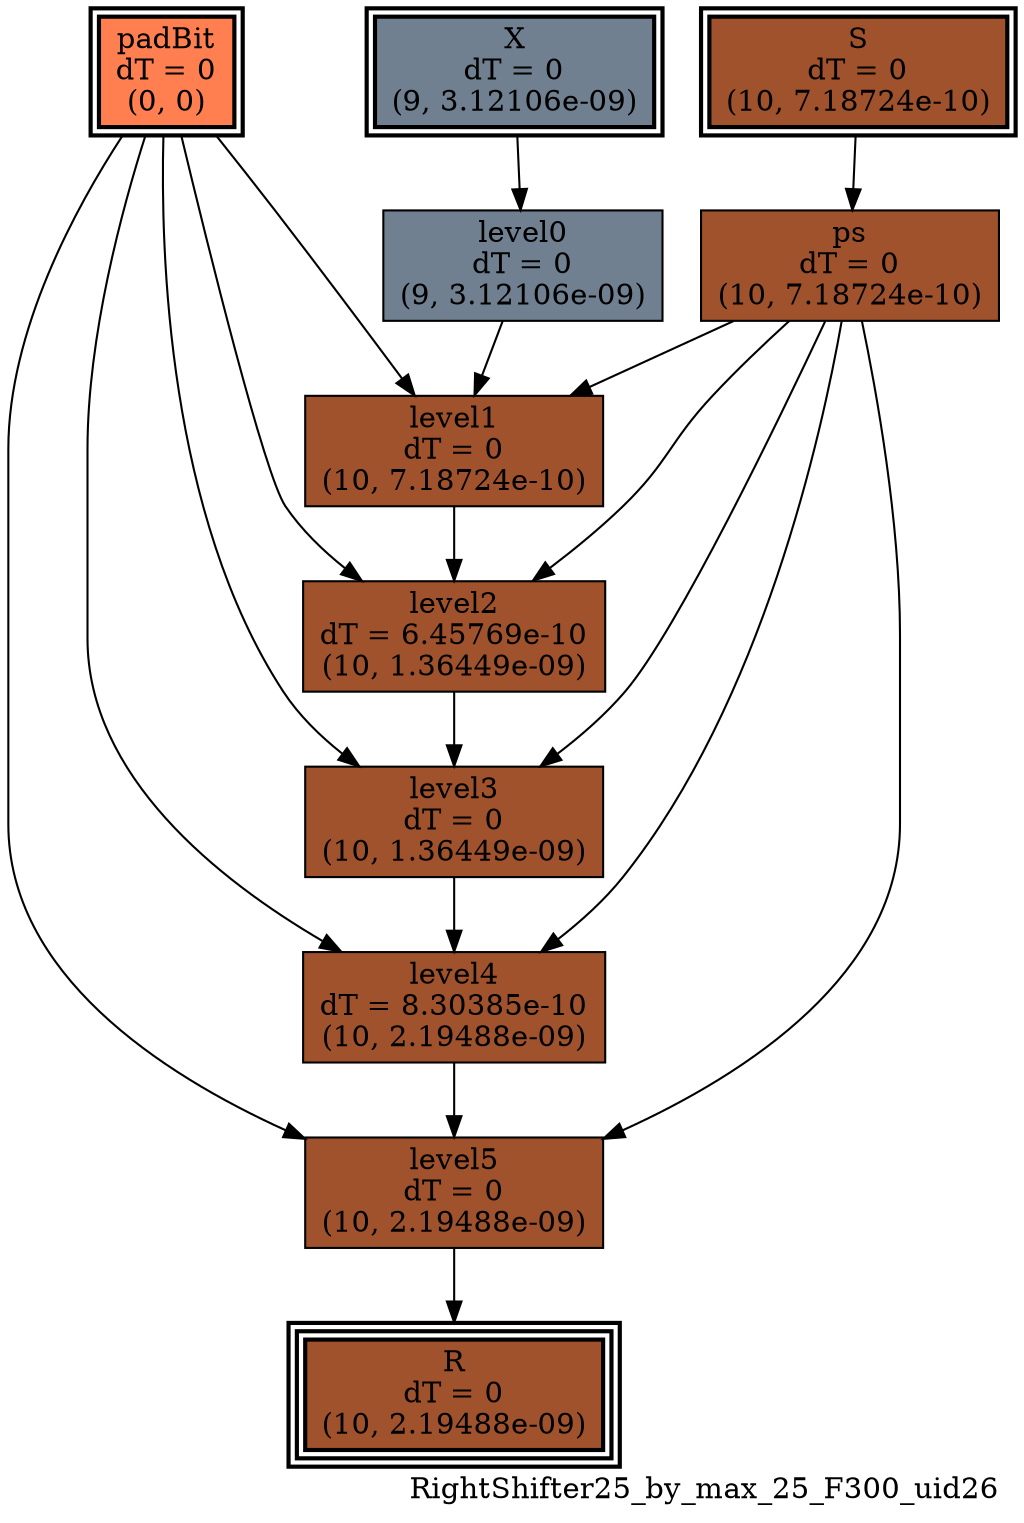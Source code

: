 digraph RightShifter25_by_max_25_F300_uid26
{
	//graph drawing options
	label=RightShifter25_by_max_25_F300_uid26;
	labelloc=bottom;
	labeljust=right;
	ratio=auto;
	nodesep=0.25;
	ranksep=0.5;

	//input/output signals of operator RightShifter25_by_max_25_F300_uid26
	X__RightShifter25_by_max_25_F300_uid26 [ label="X\ndT = 0\n(9, 3.12106e-09)", shape=box, color=black, style="bold, filled", fillcolor=slategray, peripheries=2 ];
	S__RightShifter25_by_max_25_F300_uid26 [ label="S\ndT = 0\n(10, 7.18724e-10)", shape=box, color=black, style="bold, filled", fillcolor=sienna, peripheries=2 ];
	padBit__RightShifter25_by_max_25_F300_uid26 [ label="padBit\ndT = 0\n(0, 0)", shape=box, color=black, style="bold, filled", fillcolor=coral, peripheries=2 ];
	R__RightShifter25_by_max_25_F300_uid26 [ label="R\ndT = 0\n(10, 2.19488e-09)", shape=box, color=black, style="bold, filled", fillcolor=sienna, peripheries=3 ];
	{rank=same X__RightShifter25_by_max_25_F300_uid26, S__RightShifter25_by_max_25_F300_uid26, padBit__RightShifter25_by_max_25_F300_uid26};
	{rank=same R__RightShifter25_by_max_25_F300_uid26};
	//internal signals of operator RightShifter25_by_max_25_F300_uid26
	ps__RightShifter25_by_max_25_F300_uid26 [ label="ps\ndT = 0\n(10, 7.18724e-10)", shape=box, color=black, style=filled, fillcolor=sienna, peripheries=1 ];
	level0__RightShifter25_by_max_25_F300_uid26 [ label="level0\ndT = 0\n(9, 3.12106e-09)", shape=box, color=black, style=filled, fillcolor=slategray, peripheries=1 ];
	level1__RightShifter25_by_max_25_F300_uid26 [ label="level1\ndT = 0\n(10, 7.18724e-10)", shape=box, color=black, style=filled, fillcolor=sienna, peripheries=1 ];
	level2__RightShifter25_by_max_25_F300_uid26 [ label="level2\ndT = 6.45769e-10\n(10, 1.36449e-09)", shape=box, color=black, style=filled, fillcolor=sienna, peripheries=1 ];
	level3__RightShifter25_by_max_25_F300_uid26 [ label="level3\ndT = 0\n(10, 1.36449e-09)", shape=box, color=black, style=filled, fillcolor=sienna, peripheries=1 ];
	level4__RightShifter25_by_max_25_F300_uid26 [ label="level4\ndT = 8.30385e-10\n(10, 2.19488e-09)", shape=box, color=black, style=filled, fillcolor=sienna, peripheries=1 ];
	level5__RightShifter25_by_max_25_F300_uid26 [ label="level5\ndT = 0\n(10, 2.19488e-09)", shape=box, color=black, style=filled, fillcolor=sienna, peripheries=1 ];

	//subcomponents of operator RightShifter25_by_max_25_F300_uid26

	//input and internal signal connections of operator RightShifter25_by_max_25_F300_uid26
	X__RightShifter25_by_max_25_F300_uid26 -> level0__RightShifter25_by_max_25_F300_uid26 [ arrowhead=normal, arrowsize=1.0, arrowtail=normal, color=black, dir=forward  ];
	S__RightShifter25_by_max_25_F300_uid26 -> ps__RightShifter25_by_max_25_F300_uid26 [ arrowhead=normal, arrowsize=1.0, arrowtail=normal, color=black, dir=forward  ];
	padBit__RightShifter25_by_max_25_F300_uid26 -> level1__RightShifter25_by_max_25_F300_uid26 [ arrowhead=normal, arrowsize=1.0, arrowtail=normal, color=black, dir=forward  ];
	padBit__RightShifter25_by_max_25_F300_uid26 -> level2__RightShifter25_by_max_25_F300_uid26 [ arrowhead=normal, arrowsize=1.0, arrowtail=normal, color=black, dir=forward  ];
	padBit__RightShifter25_by_max_25_F300_uid26 -> level3__RightShifter25_by_max_25_F300_uid26 [ arrowhead=normal, arrowsize=1.0, arrowtail=normal, color=black, dir=forward  ];
	padBit__RightShifter25_by_max_25_F300_uid26 -> level4__RightShifter25_by_max_25_F300_uid26 [ arrowhead=normal, arrowsize=1.0, arrowtail=normal, color=black, dir=forward  ];
	padBit__RightShifter25_by_max_25_F300_uid26 -> level5__RightShifter25_by_max_25_F300_uid26 [ arrowhead=normal, arrowsize=1.0, arrowtail=normal, color=black, dir=forward  ];
	ps__RightShifter25_by_max_25_F300_uid26 -> level1__RightShifter25_by_max_25_F300_uid26 [ arrowhead=normal, arrowsize=1.0, arrowtail=normal, color=black, dir=forward  ];
	ps__RightShifter25_by_max_25_F300_uid26 -> level2__RightShifter25_by_max_25_F300_uid26 [ arrowhead=normal, arrowsize=1.0, arrowtail=normal, color=black, dir=forward  ];
	ps__RightShifter25_by_max_25_F300_uid26 -> level3__RightShifter25_by_max_25_F300_uid26 [ arrowhead=normal, arrowsize=1.0, arrowtail=normal, color=black, dir=forward  ];
	ps__RightShifter25_by_max_25_F300_uid26 -> level4__RightShifter25_by_max_25_F300_uid26 [ arrowhead=normal, arrowsize=1.0, arrowtail=normal, color=black, dir=forward  ];
	ps__RightShifter25_by_max_25_F300_uid26 -> level5__RightShifter25_by_max_25_F300_uid26 [ arrowhead=normal, arrowsize=1.0, arrowtail=normal, color=black, dir=forward  ];
	level0__RightShifter25_by_max_25_F300_uid26 -> level1__RightShifter25_by_max_25_F300_uid26 [ arrowhead=normal, arrowsize=1.0, arrowtail=normal, color=black, dir=forward  ];
	level1__RightShifter25_by_max_25_F300_uid26 -> level2__RightShifter25_by_max_25_F300_uid26 [ arrowhead=normal, arrowsize=1.0, arrowtail=normal, color=black, dir=forward  ];
	level2__RightShifter25_by_max_25_F300_uid26 -> level3__RightShifter25_by_max_25_F300_uid26 [ arrowhead=normal, arrowsize=1.0, arrowtail=normal, color=black, dir=forward  ];
	level3__RightShifter25_by_max_25_F300_uid26 -> level4__RightShifter25_by_max_25_F300_uid26 [ arrowhead=normal, arrowsize=1.0, arrowtail=normal, color=black, dir=forward  ];
	level4__RightShifter25_by_max_25_F300_uid26 -> level5__RightShifter25_by_max_25_F300_uid26 [ arrowhead=normal, arrowsize=1.0, arrowtail=normal, color=black, dir=forward  ];
	level5__RightShifter25_by_max_25_F300_uid26 -> R__RightShifter25_by_max_25_F300_uid26 [ arrowhead=normal, arrowsize=1.0, arrowtail=normal, color=black, dir=forward  ];
}

